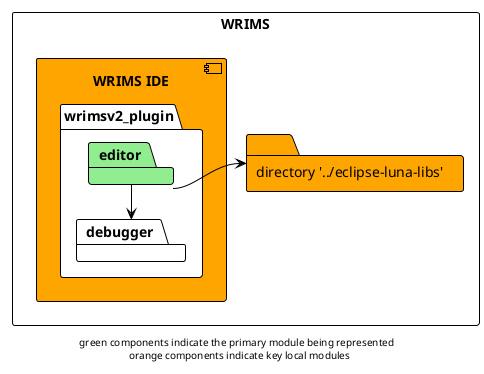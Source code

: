 @startuml

!theme plain
left to right direction
skinparam linetype ortho

rectangle WRIMS {
    component wrims-ide as "WRIMS IDE" #orange {
        package wrimsv2_plugin  {
            package editor #lightgreen
            package debugger
        }
    }
    folder luna_libs as "directory '../eclipse-luna-libs'" #orange
}

editor --> luna_libs
editor -l-> debugger

footer "green components indicate the primary module being represented \n orange components indicate key local modules"
@enduml
